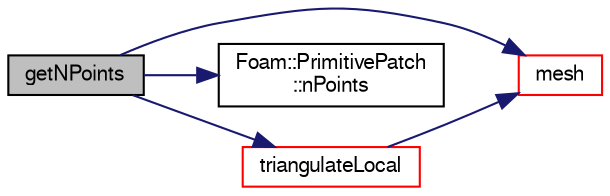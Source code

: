 digraph "getNPoints"
{
  bgcolor="transparent";
  edge [fontname="FreeSans",fontsize="10",labelfontname="FreeSans",labelfontsize="10"];
  node [fontname="FreeSans",fontsize="10",shape=record];
  rankdir="LR";
  Node2976 [label="getNPoints",height=0.2,width=0.4,color="black", fillcolor="grey75", style="filled", fontcolor="black"];
  Node2976 -> Node2977 [color="midnightblue",fontsize="10",style="solid",fontname="FreeSans"];
  Node2977 [label="mesh",height=0.2,width=0.4,color="red",URL="$a21430.html#a6d5e6463d124593c34d8d925916d41d7"];
  Node2976 -> Node3021 [color="midnightblue",fontsize="10",style="solid",fontname="FreeSans"];
  Node3021 [label="Foam::PrimitivePatch\l::nPoints",height=0.2,width=0.4,color="black",URL="$a27538.html#a1c886a784a597459dbf2d9470798e9dd",tooltip="Return number of points supporting patch faces. "];
  Node2976 -> Node3022 [color="midnightblue",fontsize="10",style="solid",fontname="FreeSans"];
  Node3022 [label="triangulateLocal",height=0.2,width=0.4,color="red",URL="$a21430.html#a9260c729f24a2c6f8f7e1aae2a32da2d",tooltip="Same as triangulate but in local vertex numbering. "];
  Node3022 -> Node2977 [color="midnightblue",fontsize="10",style="solid",fontname="FreeSans"];
}
